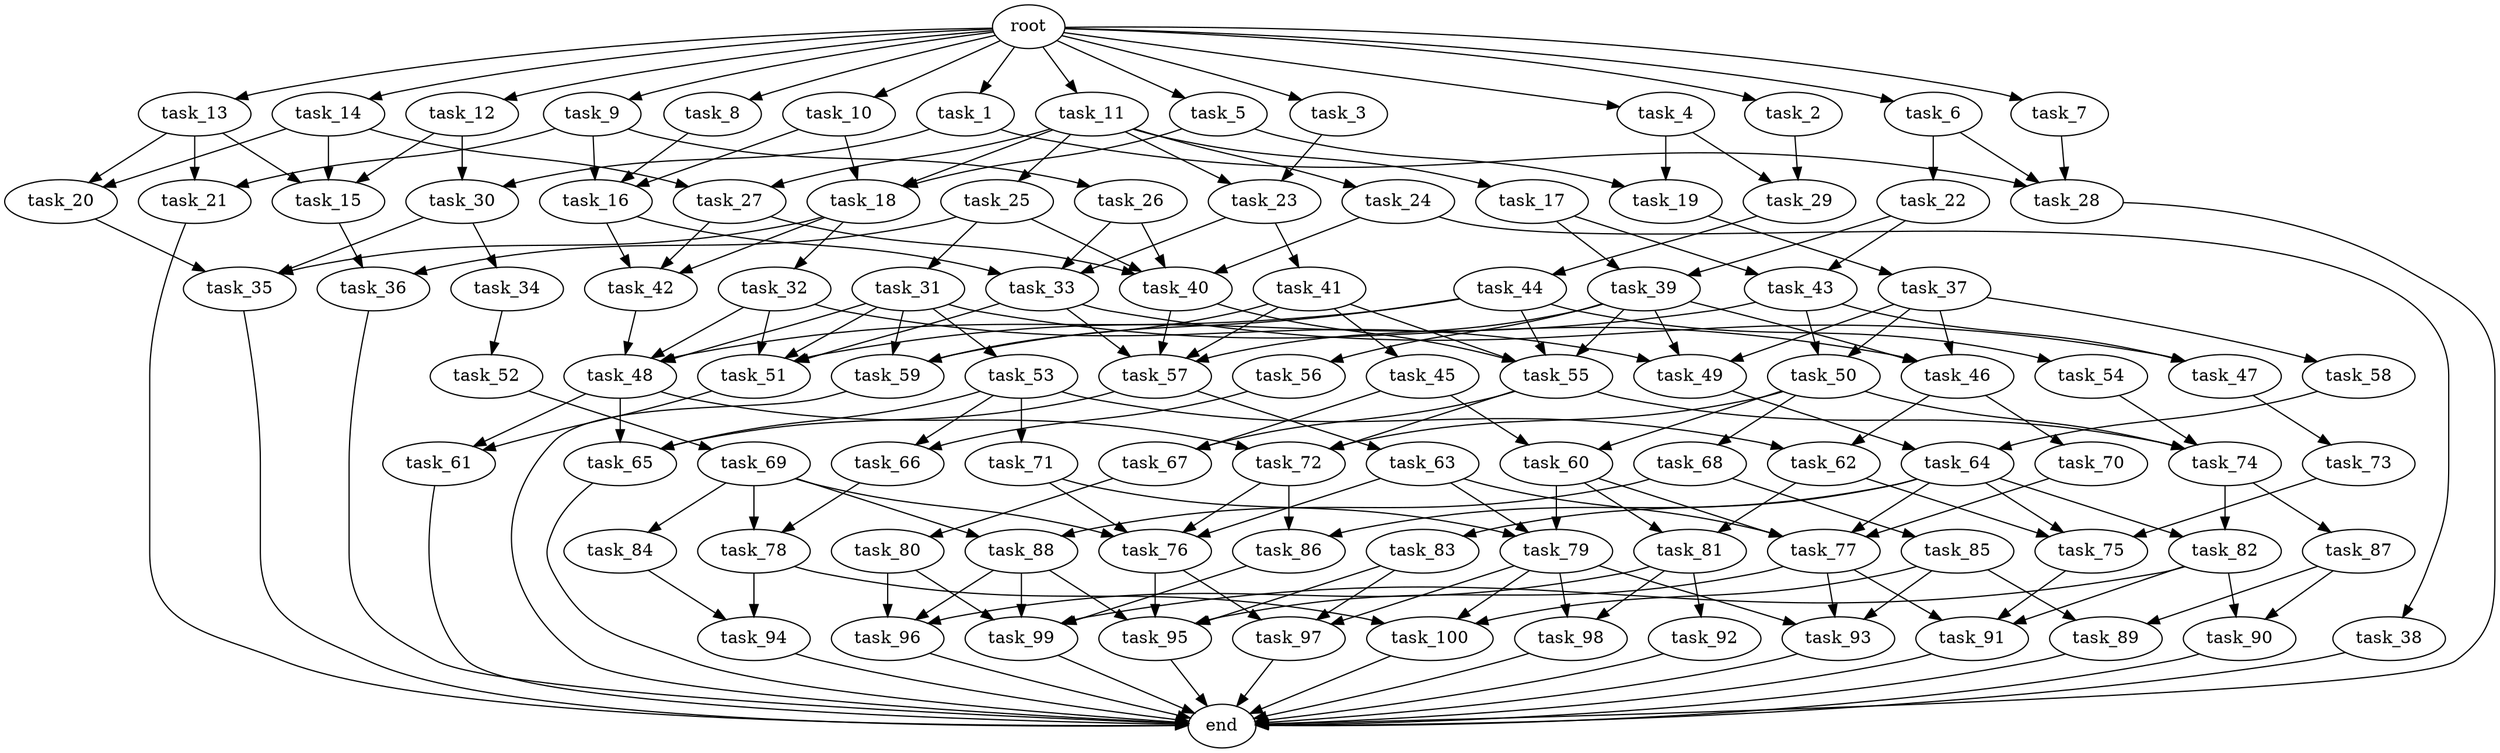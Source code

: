digraph G {
  task_66 [size="3.263948e+09"];
  task_71 [size="3.812317e+09"];
  task_79 [size="6.804256e+08"];
  task_27 [size="7.364936e+07"];
  task_34 [size="4.761424e+09"];
  task_69 [size="3.924974e+09"];
  task_63 [size="2.969346e+09"];
  task_87 [size="5.168847e+08"];
  task_26 [size="5.136105e+08"];
  task_25 [size="4.020732e+09"];
  task_44 [size="2.335431e+09"];
  task_19 [size="3.916910e+09"];
  task_57 [size="2.359742e+09"];
  task_47 [size="4.618931e+09"];
  task_29 [size="1.499413e+09"];
  task_20 [size="2.348254e+09"];
  task_56 [size="4.617043e+09"];
  task_15 [size="3.537651e+09"];
  task_77 [size="1.600188e+09"];
  task_92 [size="3.564946e+09"];
  task_100 [size="1.655793e+09"];
  task_16 [size="2.984838e+09"];
  task_91 [size="1.654909e+09"];
  task_82 [size="1.265773e+09"];
  task_73 [size="1.326909e+09"];
  task_65 [size="2.702558e+09"];
  task_10 [size="3.476037e+09"];
  task_30 [size="1.728052e+09"];
  task_23 [size="4.931930e+09"];
  task_78 [size="3.462102e+09"];
  task_28 [size="3.113423e+09"];
  task_38 [size="4.714711e+09"];
  task_32 [size="9.306272e+08"];
  task_4 [size="5.181705e+07"];
  task_9 [size="4.120385e+09"];
  task_84 [size="1.382519e+09"];
  task_14 [size="4.163380e+09"];
  end [size="0.000000e+00"];
  task_83 [size="2.921593e+09"];
  task_90 [size="4.060349e+09"];
  task_59 [size="2.813526e+09"];
  task_12 [size="3.720420e+09"];
  task_46 [size="1.246122e+08"];
  task_36 [size="1.666811e+09"];
  task_40 [size="8.339578e+08"];
  task_62 [size="3.014205e+09"];
  task_45 [size="2.048516e+09"];
  task_53 [size="2.836664e+09"];
  task_24 [size="3.760712e+09"];
  task_33 [size="3.813713e+09"];
  task_89 [size="3.225708e+09"];
  task_94 [size="3.626547e+09"];
  task_41 [size="2.179356e+09"];
  task_72 [size="6.297558e+07"];
  task_18 [size="2.968907e+09"];
  task_64 [size="1.157133e+09"];
  task_54 [size="1.370680e+09"];
  task_95 [size="5.614987e+08"];
  task_70 [size="1.289196e+09"];
  task_11 [size="3.723418e+09"];
  task_43 [size="2.323355e+09"];
  task_88 [size="2.688526e+09"];
  task_96 [size="3.776024e+09"];
  task_6 [size="5.401309e+08"];
  task_42 [size="3.582257e+09"];
  task_17 [size="1.927033e+09"];
  task_22 [size="3.727829e+09"];
  task_93 [size="8.773735e+08"];
  task_98 [size="5.860125e+08"];
  task_97 [size="4.031521e+09"];
  task_58 [size="8.727826e+08"];
  task_67 [size="1.739010e+09"];
  root [size="0.000000e+00"];
  task_48 [size="2.900660e+09"];
  task_35 [size="4.172254e+09"];
  task_80 [size="5.662845e+08"];
  task_99 [size="3.970511e+09"];
  task_68 [size="2.830052e+09"];
  task_1 [size="1.551410e+09"];
  task_55 [size="1.420214e+09"];
  task_13 [size="4.798217e+09"];
  task_52 [size="3.458964e+09"];
  task_81 [size="3.787271e+09"];
  task_39 [size="4.013001e+09"];
  task_2 [size="3.754838e+09"];
  task_37 [size="3.111096e+09"];
  task_5 [size="3.275656e+09"];
  task_76 [size="4.177788e+09"];
  task_51 [size="2.572707e+09"];
  task_7 [size="2.527370e+09"];
  task_60 [size="3.371382e+09"];
  task_74 [size="1.830389e+09"];
  task_85 [size="2.870130e+09"];
  task_49 [size="2.778955e+09"];
  task_31 [size="3.277373e+09"];
  task_21 [size="1.500216e+09"];
  task_3 [size="2.361712e+09"];
  task_8 [size="2.419026e+08"];
  task_75 [size="3.361073e+09"];
  task_50 [size="2.840232e+09"];
  task_61 [size="2.719156e+09"];
  task_86 [size="1.259952e+09"];

  task_66 -> task_78 [size="3.263948e+08"];
  task_71 -> task_76 [size="7.624634e+08"];
  task_71 -> task_79 [size="7.624634e+08"];
  task_79 -> task_97 [size="4.536171e+07"];
  task_79 -> task_100 [size="4.536171e+07"];
  task_79 -> task_93 [size="4.536171e+07"];
  task_79 -> task_98 [size="4.536171e+07"];
  task_27 -> task_40 [size="7.364936e+06"];
  task_27 -> task_42 [size="7.364936e+06"];
  task_34 -> task_52 [size="9.522847e+08"];
  task_69 -> task_76 [size="7.849948e+08"];
  task_69 -> task_88 [size="7.849948e+08"];
  task_69 -> task_84 [size="7.849948e+08"];
  task_69 -> task_78 [size="7.849948e+08"];
  task_63 -> task_76 [size="5.938691e+08"];
  task_63 -> task_79 [size="5.938691e+08"];
  task_63 -> task_77 [size="5.938691e+08"];
  task_87 -> task_90 [size="1.033769e+08"];
  task_87 -> task_89 [size="1.033769e+08"];
  task_26 -> task_40 [size="1.027221e+08"];
  task_26 -> task_33 [size="1.027221e+08"];
  task_25 -> task_36 [size="8.041463e+08"];
  task_25 -> task_31 [size="8.041463e+08"];
  task_25 -> task_40 [size="8.041463e+08"];
  task_44 -> task_54 [size="4.670861e+08"];
  task_44 -> task_59 [size="4.670861e+08"];
  task_44 -> task_55 [size="4.670861e+08"];
  task_44 -> task_48 [size="4.670861e+08"];
  task_19 -> task_37 [size="3.916910e+08"];
  task_57 -> task_63 [size="1.179871e+08"];
  task_57 -> task_65 [size="1.179871e+08"];
  task_47 -> task_73 [size="4.618931e+08"];
  task_29 -> task_44 [size="1.499413e+08"];
  task_20 -> task_35 [size="2.348254e+08"];
  task_56 -> task_66 [size="9.234087e+08"];
  task_15 -> task_36 [size="2.358434e+08"];
  task_77 -> task_95 [size="8.000940e+07"];
  task_77 -> task_91 [size="8.000940e+07"];
  task_77 -> task_93 [size="8.000940e+07"];
  task_92 -> end [size="1.000000e-12"];
  task_100 -> end [size="1.000000e-12"];
  task_16 -> task_33 [size="1.989892e+08"];
  task_16 -> task_42 [size="1.989892e+08"];
  task_91 -> end [size="1.000000e-12"];
  task_82 -> task_90 [size="1.265773e+08"];
  task_82 -> task_99 [size="1.265773e+08"];
  task_82 -> task_91 [size="1.265773e+08"];
  task_73 -> task_75 [size="2.653818e+08"];
  task_65 -> end [size="1.000000e-12"];
  task_10 -> task_16 [size="6.952073e+08"];
  task_10 -> task_18 [size="6.952073e+08"];
  task_30 -> task_34 [size="1.728052e+08"];
  task_30 -> task_35 [size="1.728052e+08"];
  task_23 -> task_41 [size="4.931930e+08"];
  task_23 -> task_33 [size="4.931930e+08"];
  task_78 -> task_94 [size="3.462102e+08"];
  task_78 -> task_100 [size="3.462102e+08"];
  task_28 -> end [size="1.000000e-12"];
  task_38 -> end [size="1.000000e-12"];
  task_32 -> task_49 [size="1.861254e+08"];
  task_32 -> task_51 [size="1.861254e+08"];
  task_32 -> task_48 [size="1.861254e+08"];
  task_4 -> task_19 [size="1.036341e+07"];
  task_4 -> task_29 [size="1.036341e+07"];
  task_9 -> task_21 [size="8.240771e+08"];
  task_9 -> task_26 [size="8.240771e+08"];
  task_9 -> task_16 [size="8.240771e+08"];
  task_84 -> task_94 [size="2.765039e+08"];
  task_14 -> task_27 [size="8.326760e+08"];
  task_14 -> task_20 [size="8.326760e+08"];
  task_14 -> task_15 [size="8.326760e+08"];
  task_83 -> task_97 [size="5.843186e+08"];
  task_83 -> task_95 [size="5.843186e+08"];
  task_90 -> end [size="1.000000e-12"];
  task_59 -> end [size="1.000000e-12"];
  task_12 -> task_30 [size="7.440840e+08"];
  task_12 -> task_15 [size="7.440840e+08"];
  task_46 -> task_62 [size="8.307478e+06"];
  task_46 -> task_70 [size="8.307478e+06"];
  task_36 -> end [size="1.000000e-12"];
  task_40 -> task_57 [size="4.169789e+07"];
  task_40 -> task_55 [size="4.169789e+07"];
  task_62 -> task_75 [size="3.014205e+08"];
  task_62 -> task_81 [size="3.014205e+08"];
  task_45 -> task_60 [size="4.097033e+08"];
  task_45 -> task_67 [size="4.097033e+08"];
  task_53 -> task_62 [size="5.673329e+08"];
  task_53 -> task_66 [size="5.673329e+08"];
  task_53 -> task_65 [size="5.673329e+08"];
  task_53 -> task_71 [size="5.673329e+08"];
  task_24 -> task_40 [size="7.521425e+08"];
  task_24 -> task_38 [size="7.521425e+08"];
  task_33 -> task_47 [size="2.542475e+08"];
  task_33 -> task_57 [size="2.542475e+08"];
  task_33 -> task_51 [size="2.542475e+08"];
  task_89 -> end [size="1.000000e-12"];
  task_94 -> end [size="1.000000e-12"];
  task_41 -> task_57 [size="4.358713e+08"];
  task_41 -> task_59 [size="4.358713e+08"];
  task_41 -> task_45 [size="4.358713e+08"];
  task_41 -> task_55 [size="4.358713e+08"];
  task_72 -> task_76 [size="4.198372e+06"];
  task_72 -> task_86 [size="4.198372e+06"];
  task_18 -> task_32 [size="1.979271e+08"];
  task_18 -> task_42 [size="1.979271e+08"];
  task_18 -> task_35 [size="1.979271e+08"];
  task_64 -> task_75 [size="1.157133e+08"];
  task_64 -> task_83 [size="1.157133e+08"];
  task_64 -> task_86 [size="1.157133e+08"];
  task_64 -> task_77 [size="1.157133e+08"];
  task_64 -> task_82 [size="1.157133e+08"];
  task_54 -> task_74 [size="2.741360e+08"];
  task_95 -> end [size="1.000000e-12"];
  task_70 -> task_77 [size="2.578392e+08"];
  task_11 -> task_27 [size="7.446836e+08"];
  task_11 -> task_23 [size="7.446836e+08"];
  task_11 -> task_17 [size="7.446836e+08"];
  task_11 -> task_24 [size="7.446836e+08"];
  task_11 -> task_25 [size="7.446836e+08"];
  task_11 -> task_18 [size="7.446836e+08"];
  task_43 -> task_47 [size="2.323355e+08"];
  task_43 -> task_50 [size="2.323355e+08"];
  task_43 -> task_51 [size="2.323355e+08"];
  task_88 -> task_96 [size="2.688526e+08"];
  task_88 -> task_95 [size="2.688526e+08"];
  task_88 -> task_99 [size="2.688526e+08"];
  task_96 -> end [size="1.000000e-12"];
  task_6 -> task_28 [size="1.080262e+08"];
  task_6 -> task_22 [size="1.080262e+08"];
  task_42 -> task_48 [size="2.388172e+08"];
  task_17 -> task_43 [size="3.854065e+08"];
  task_17 -> task_39 [size="3.854065e+08"];
  task_22 -> task_43 [size="7.455658e+08"];
  task_22 -> task_39 [size="7.455658e+08"];
  task_93 -> end [size="1.000000e-12"];
  task_98 -> end [size="1.000000e-12"];
  task_97 -> end [size="1.000000e-12"];
  task_58 -> task_64 [size="1.745565e+08"];
  task_67 -> task_80 [size="1.739010e+08"];
  root -> task_4 [size="1.000000e-12"];
  root -> task_1 [size="1.000000e-12"];
  root -> task_7 [size="1.000000e-12"];
  root -> task_13 [size="1.000000e-12"];
  root -> task_8 [size="1.000000e-12"];
  root -> task_11 [size="1.000000e-12"];
  root -> task_2 [size="1.000000e-12"];
  root -> task_9 [size="1.000000e-12"];
  root -> task_6 [size="1.000000e-12"];
  root -> task_14 [size="1.000000e-12"];
  root -> task_5 [size="1.000000e-12"];
  root -> task_12 [size="1.000000e-12"];
  root -> task_3 [size="1.000000e-12"];
  root -> task_10 [size="1.000000e-12"];
  task_48 -> task_65 [size="1.450330e+08"];
  task_48 -> task_72 [size="1.450330e+08"];
  task_48 -> task_61 [size="1.450330e+08"];
  task_35 -> end [size="1.000000e-12"];
  task_80 -> task_96 [size="1.132569e+08"];
  task_80 -> task_99 [size="1.132569e+08"];
  task_99 -> end [size="1.000000e-12"];
  task_68 -> task_88 [size="5.660103e+08"];
  task_68 -> task_85 [size="5.660103e+08"];
  task_1 -> task_28 [size="3.102819e+08"];
  task_1 -> task_30 [size="3.102819e+08"];
  task_55 -> task_74 [size="7.101070e+07"];
  task_55 -> task_67 [size="7.101070e+07"];
  task_55 -> task_72 [size="7.101070e+07"];
  task_13 -> task_21 [size="9.596434e+08"];
  task_13 -> task_20 [size="9.596434e+08"];
  task_13 -> task_15 [size="9.596434e+08"];
  task_52 -> task_69 [size="6.917928e+08"];
  task_81 -> task_96 [size="3.787271e+08"];
  task_81 -> task_92 [size="3.787271e+08"];
  task_81 -> task_98 [size="3.787271e+08"];
  task_39 -> task_49 [size="4.013001e+08"];
  task_39 -> task_57 [size="4.013001e+08"];
  task_39 -> task_56 [size="4.013001e+08"];
  task_39 -> task_46 [size="4.013001e+08"];
  task_39 -> task_55 [size="4.013001e+08"];
  task_2 -> task_29 [size="7.509677e+08"];
  task_37 -> task_49 [size="6.222193e+08"];
  task_37 -> task_58 [size="6.222193e+08"];
  task_37 -> task_50 [size="6.222193e+08"];
  task_37 -> task_46 [size="6.222193e+08"];
  task_5 -> task_19 [size="6.551311e+08"];
  task_5 -> task_18 [size="6.551311e+08"];
  task_76 -> task_97 [size="2.088894e+08"];
  task_76 -> task_95 [size="2.088894e+08"];
  task_51 -> task_61 [size="1.286354e+08"];
  task_7 -> task_28 [size="5.054739e+08"];
  task_60 -> task_79 [size="3.371382e+08"];
  task_60 -> task_81 [size="3.371382e+08"];
  task_60 -> task_77 [size="3.371382e+08"];
  task_74 -> task_87 [size="1.220260e+08"];
  task_74 -> task_82 [size="1.220260e+08"];
  task_85 -> task_100 [size="5.740259e+08"];
  task_85 -> task_89 [size="5.740259e+08"];
  task_85 -> task_93 [size="5.740259e+08"];
  task_49 -> task_64 [size="1.852637e+08"];
  task_31 -> task_53 [size="6.554746e+08"];
  task_31 -> task_59 [size="6.554746e+08"];
  task_31 -> task_51 [size="6.554746e+08"];
  task_31 -> task_46 [size="6.554746e+08"];
  task_31 -> task_48 [size="6.554746e+08"];
  task_21 -> end [size="1.000000e-12"];
  task_3 -> task_23 [size="4.723424e+08"];
  task_8 -> task_16 [size="4.838052e+07"];
  task_75 -> task_91 [size="2.240715e+08"];
  task_50 -> task_68 [size="2.840232e+08"];
  task_50 -> task_60 [size="2.840232e+08"];
  task_50 -> task_74 [size="2.840232e+08"];
  task_50 -> task_72 [size="2.840232e+08"];
  task_61 -> end [size="1.000000e-12"];
  task_86 -> task_99 [size="1.259952e+08"];
}
